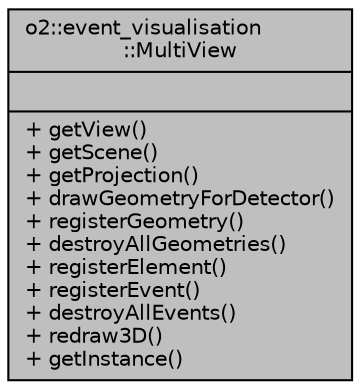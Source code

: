 digraph "o2::event_visualisation::MultiView"
{
 // INTERACTIVE_SVG=YES
  bgcolor="transparent";
  edge [fontname="Helvetica",fontsize="10",labelfontname="Helvetica",labelfontsize="10"];
  node [fontname="Helvetica",fontsize="10",shape=record];
  Node1 [label="{o2::event_visualisation\l::MultiView\n||+ getView()\l+ getScene()\l+ getProjection()\l+ drawGeometryForDetector()\l+ registerGeometry()\l+ destroyAllGeometries()\l+ registerElement()\l+ registerEvent()\l+ destroyAllEvents()\l+ redraw3D()\l+ getInstance()\l}",height=0.2,width=0.4,color="black", fillcolor="grey75", style="filled", fontcolor="black"];
}
